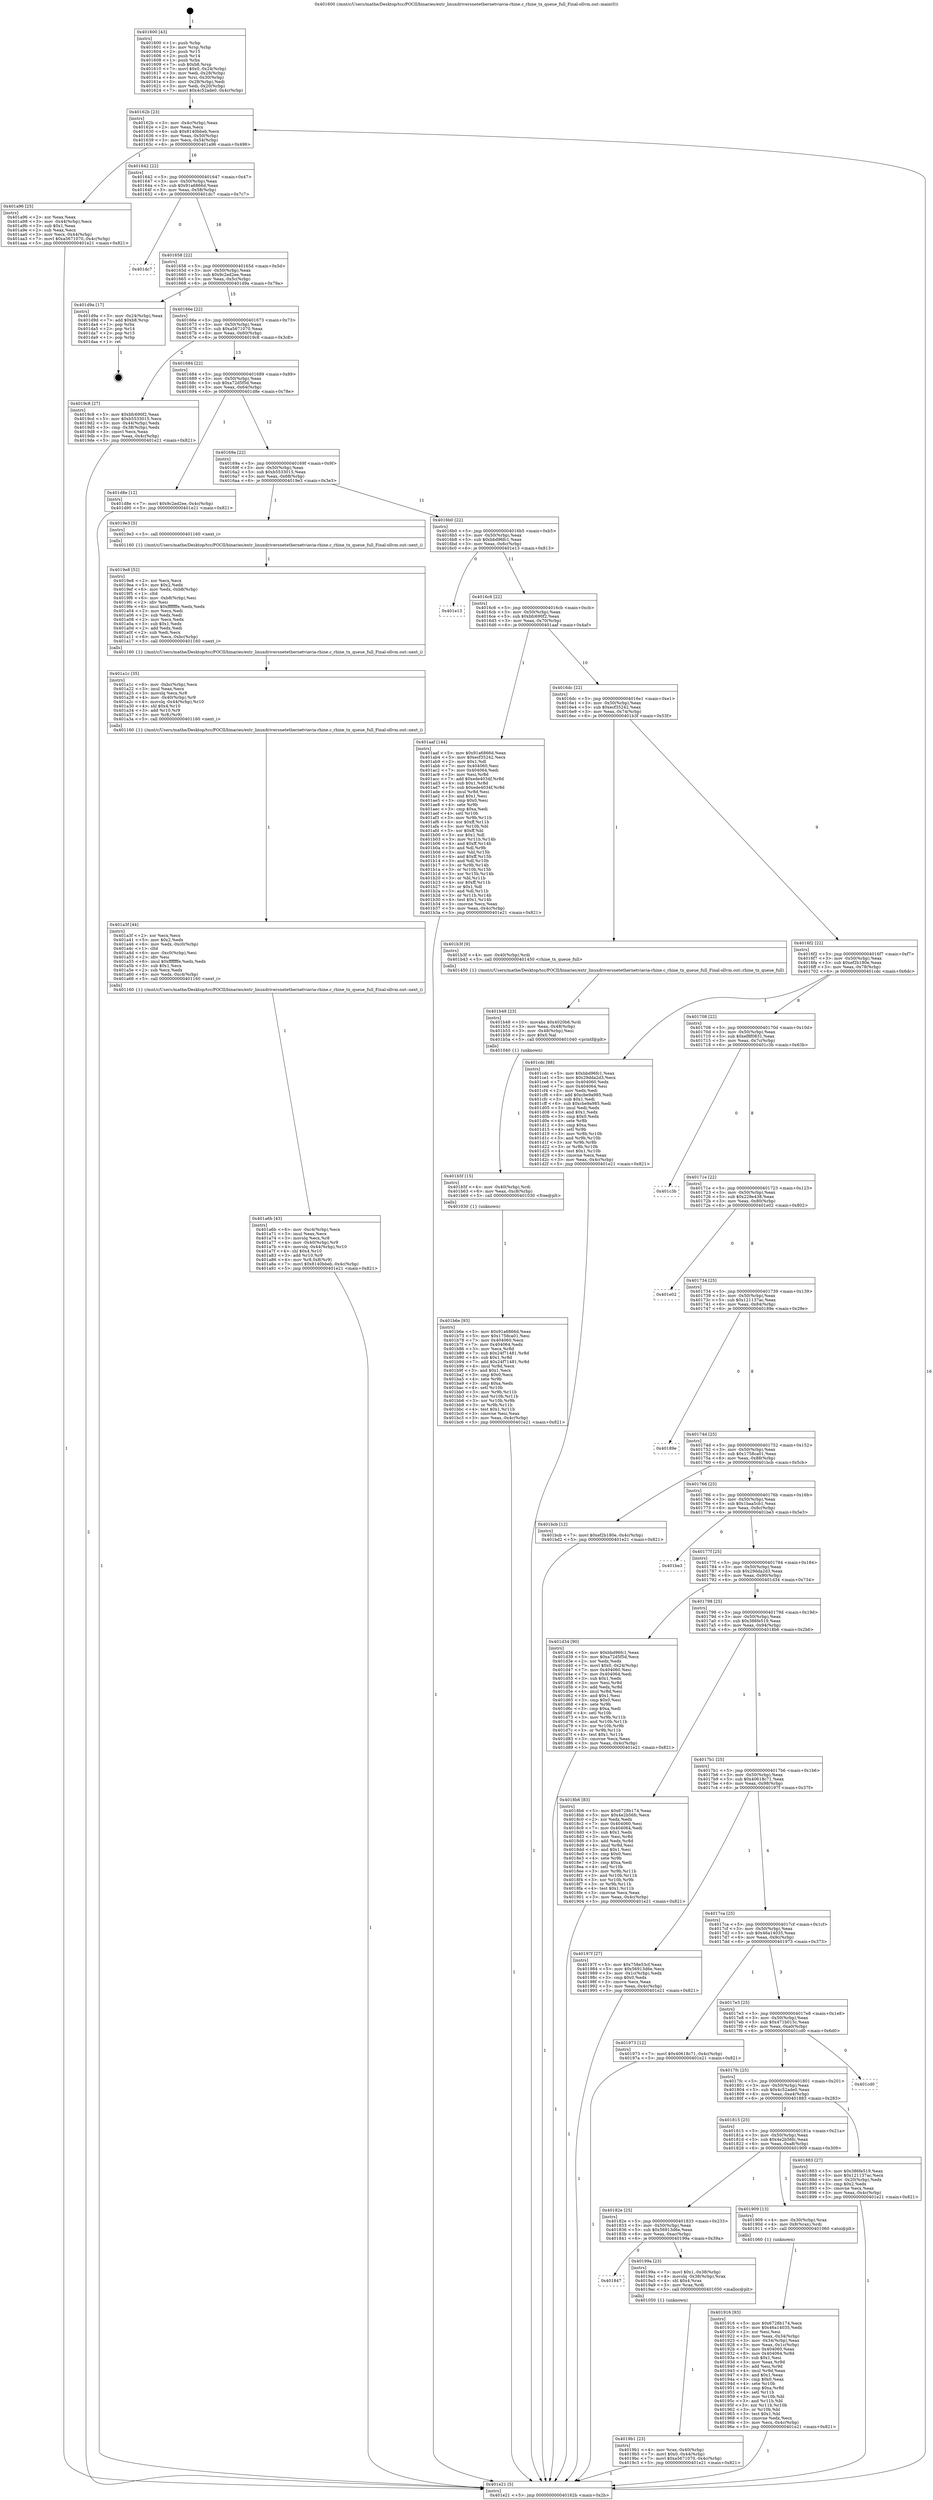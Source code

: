 digraph "0x401600" {
  label = "0x401600 (/mnt/c/Users/mathe/Desktop/tcc/POCII/binaries/extr_linuxdriversnetethernetviavia-rhine.c_rhine_tx_queue_full_Final-ollvm.out::main(0))"
  labelloc = "t"
  node[shape=record]

  Entry [label="",width=0.3,height=0.3,shape=circle,fillcolor=black,style=filled]
  "0x40162b" [label="{
     0x40162b [23]\l
     | [instrs]\l
     &nbsp;&nbsp;0x40162b \<+3\>: mov -0x4c(%rbp),%eax\l
     &nbsp;&nbsp;0x40162e \<+2\>: mov %eax,%ecx\l
     &nbsp;&nbsp;0x401630 \<+6\>: sub $0x8140bbeb,%ecx\l
     &nbsp;&nbsp;0x401636 \<+3\>: mov %eax,-0x50(%rbp)\l
     &nbsp;&nbsp;0x401639 \<+3\>: mov %ecx,-0x54(%rbp)\l
     &nbsp;&nbsp;0x40163c \<+6\>: je 0000000000401a96 \<main+0x496\>\l
  }"]
  "0x401a96" [label="{
     0x401a96 [25]\l
     | [instrs]\l
     &nbsp;&nbsp;0x401a96 \<+2\>: xor %eax,%eax\l
     &nbsp;&nbsp;0x401a98 \<+3\>: mov -0x44(%rbp),%ecx\l
     &nbsp;&nbsp;0x401a9b \<+3\>: sub $0x1,%eax\l
     &nbsp;&nbsp;0x401a9e \<+2\>: sub %eax,%ecx\l
     &nbsp;&nbsp;0x401aa0 \<+3\>: mov %ecx,-0x44(%rbp)\l
     &nbsp;&nbsp;0x401aa3 \<+7\>: movl $0xa5671070,-0x4c(%rbp)\l
     &nbsp;&nbsp;0x401aaa \<+5\>: jmp 0000000000401e21 \<main+0x821\>\l
  }"]
  "0x401642" [label="{
     0x401642 [22]\l
     | [instrs]\l
     &nbsp;&nbsp;0x401642 \<+5\>: jmp 0000000000401647 \<main+0x47\>\l
     &nbsp;&nbsp;0x401647 \<+3\>: mov -0x50(%rbp),%eax\l
     &nbsp;&nbsp;0x40164a \<+5\>: sub $0x91a6866d,%eax\l
     &nbsp;&nbsp;0x40164f \<+3\>: mov %eax,-0x58(%rbp)\l
     &nbsp;&nbsp;0x401652 \<+6\>: je 0000000000401dc7 \<main+0x7c7\>\l
  }"]
  Exit [label="",width=0.3,height=0.3,shape=circle,fillcolor=black,style=filled,peripheries=2]
  "0x401dc7" [label="{
     0x401dc7\l
  }", style=dashed]
  "0x401658" [label="{
     0x401658 [22]\l
     | [instrs]\l
     &nbsp;&nbsp;0x401658 \<+5\>: jmp 000000000040165d \<main+0x5d\>\l
     &nbsp;&nbsp;0x40165d \<+3\>: mov -0x50(%rbp),%eax\l
     &nbsp;&nbsp;0x401660 \<+5\>: sub $0x9c2ed2ee,%eax\l
     &nbsp;&nbsp;0x401665 \<+3\>: mov %eax,-0x5c(%rbp)\l
     &nbsp;&nbsp;0x401668 \<+6\>: je 0000000000401d9a \<main+0x79a\>\l
  }"]
  "0x401b6e" [label="{
     0x401b6e [93]\l
     | [instrs]\l
     &nbsp;&nbsp;0x401b6e \<+5\>: mov $0x91a6866d,%eax\l
     &nbsp;&nbsp;0x401b73 \<+5\>: mov $0x1758ca01,%esi\l
     &nbsp;&nbsp;0x401b78 \<+7\>: mov 0x404060,%ecx\l
     &nbsp;&nbsp;0x401b7f \<+7\>: mov 0x404064,%edx\l
     &nbsp;&nbsp;0x401b86 \<+3\>: mov %ecx,%r8d\l
     &nbsp;&nbsp;0x401b89 \<+7\>: sub $0x24f71481,%r8d\l
     &nbsp;&nbsp;0x401b90 \<+4\>: sub $0x1,%r8d\l
     &nbsp;&nbsp;0x401b94 \<+7\>: add $0x24f71481,%r8d\l
     &nbsp;&nbsp;0x401b9b \<+4\>: imul %r8d,%ecx\l
     &nbsp;&nbsp;0x401b9f \<+3\>: and $0x1,%ecx\l
     &nbsp;&nbsp;0x401ba2 \<+3\>: cmp $0x0,%ecx\l
     &nbsp;&nbsp;0x401ba5 \<+4\>: sete %r9b\l
     &nbsp;&nbsp;0x401ba9 \<+3\>: cmp $0xa,%edx\l
     &nbsp;&nbsp;0x401bac \<+4\>: setl %r10b\l
     &nbsp;&nbsp;0x401bb0 \<+3\>: mov %r9b,%r11b\l
     &nbsp;&nbsp;0x401bb3 \<+3\>: and %r10b,%r11b\l
     &nbsp;&nbsp;0x401bb6 \<+3\>: xor %r10b,%r9b\l
     &nbsp;&nbsp;0x401bb9 \<+3\>: or %r9b,%r11b\l
     &nbsp;&nbsp;0x401bbc \<+4\>: test $0x1,%r11b\l
     &nbsp;&nbsp;0x401bc0 \<+3\>: cmovne %esi,%eax\l
     &nbsp;&nbsp;0x401bc3 \<+3\>: mov %eax,-0x4c(%rbp)\l
     &nbsp;&nbsp;0x401bc6 \<+5\>: jmp 0000000000401e21 \<main+0x821\>\l
  }"]
  "0x401d9a" [label="{
     0x401d9a [17]\l
     | [instrs]\l
     &nbsp;&nbsp;0x401d9a \<+3\>: mov -0x24(%rbp),%eax\l
     &nbsp;&nbsp;0x401d9d \<+7\>: add $0xb8,%rsp\l
     &nbsp;&nbsp;0x401da4 \<+1\>: pop %rbx\l
     &nbsp;&nbsp;0x401da5 \<+2\>: pop %r14\l
     &nbsp;&nbsp;0x401da7 \<+2\>: pop %r15\l
     &nbsp;&nbsp;0x401da9 \<+1\>: pop %rbp\l
     &nbsp;&nbsp;0x401daa \<+1\>: ret\l
  }"]
  "0x40166e" [label="{
     0x40166e [22]\l
     | [instrs]\l
     &nbsp;&nbsp;0x40166e \<+5\>: jmp 0000000000401673 \<main+0x73\>\l
     &nbsp;&nbsp;0x401673 \<+3\>: mov -0x50(%rbp),%eax\l
     &nbsp;&nbsp;0x401676 \<+5\>: sub $0xa5671070,%eax\l
     &nbsp;&nbsp;0x40167b \<+3\>: mov %eax,-0x60(%rbp)\l
     &nbsp;&nbsp;0x40167e \<+6\>: je 00000000004019c8 \<main+0x3c8\>\l
  }"]
  "0x401b5f" [label="{
     0x401b5f [15]\l
     | [instrs]\l
     &nbsp;&nbsp;0x401b5f \<+4\>: mov -0x40(%rbp),%rdi\l
     &nbsp;&nbsp;0x401b63 \<+6\>: mov %eax,-0xc8(%rbp)\l
     &nbsp;&nbsp;0x401b69 \<+5\>: call 0000000000401030 \<free@plt\>\l
     | [calls]\l
     &nbsp;&nbsp;0x401030 \{1\} (unknown)\l
  }"]
  "0x4019c8" [label="{
     0x4019c8 [27]\l
     | [instrs]\l
     &nbsp;&nbsp;0x4019c8 \<+5\>: mov $0xbfc690f2,%eax\l
     &nbsp;&nbsp;0x4019cd \<+5\>: mov $0xb5533015,%ecx\l
     &nbsp;&nbsp;0x4019d2 \<+3\>: mov -0x44(%rbp),%edx\l
     &nbsp;&nbsp;0x4019d5 \<+3\>: cmp -0x38(%rbp),%edx\l
     &nbsp;&nbsp;0x4019d8 \<+3\>: cmovl %ecx,%eax\l
     &nbsp;&nbsp;0x4019db \<+3\>: mov %eax,-0x4c(%rbp)\l
     &nbsp;&nbsp;0x4019de \<+5\>: jmp 0000000000401e21 \<main+0x821\>\l
  }"]
  "0x401684" [label="{
     0x401684 [22]\l
     | [instrs]\l
     &nbsp;&nbsp;0x401684 \<+5\>: jmp 0000000000401689 \<main+0x89\>\l
     &nbsp;&nbsp;0x401689 \<+3\>: mov -0x50(%rbp),%eax\l
     &nbsp;&nbsp;0x40168c \<+5\>: sub $0xa72d5f5d,%eax\l
     &nbsp;&nbsp;0x401691 \<+3\>: mov %eax,-0x64(%rbp)\l
     &nbsp;&nbsp;0x401694 \<+6\>: je 0000000000401d8e \<main+0x78e\>\l
  }"]
  "0x401b48" [label="{
     0x401b48 [23]\l
     | [instrs]\l
     &nbsp;&nbsp;0x401b48 \<+10\>: movabs $0x4020b6,%rdi\l
     &nbsp;&nbsp;0x401b52 \<+3\>: mov %eax,-0x48(%rbp)\l
     &nbsp;&nbsp;0x401b55 \<+3\>: mov -0x48(%rbp),%esi\l
     &nbsp;&nbsp;0x401b58 \<+2\>: mov $0x0,%al\l
     &nbsp;&nbsp;0x401b5a \<+5\>: call 0000000000401040 \<printf@plt\>\l
     | [calls]\l
     &nbsp;&nbsp;0x401040 \{1\} (unknown)\l
  }"]
  "0x401d8e" [label="{
     0x401d8e [12]\l
     | [instrs]\l
     &nbsp;&nbsp;0x401d8e \<+7\>: movl $0x9c2ed2ee,-0x4c(%rbp)\l
     &nbsp;&nbsp;0x401d95 \<+5\>: jmp 0000000000401e21 \<main+0x821\>\l
  }"]
  "0x40169a" [label="{
     0x40169a [22]\l
     | [instrs]\l
     &nbsp;&nbsp;0x40169a \<+5\>: jmp 000000000040169f \<main+0x9f\>\l
     &nbsp;&nbsp;0x40169f \<+3\>: mov -0x50(%rbp),%eax\l
     &nbsp;&nbsp;0x4016a2 \<+5\>: sub $0xb5533015,%eax\l
     &nbsp;&nbsp;0x4016a7 \<+3\>: mov %eax,-0x68(%rbp)\l
     &nbsp;&nbsp;0x4016aa \<+6\>: je 00000000004019e3 \<main+0x3e3\>\l
  }"]
  "0x401a6b" [label="{
     0x401a6b [43]\l
     | [instrs]\l
     &nbsp;&nbsp;0x401a6b \<+6\>: mov -0xc4(%rbp),%ecx\l
     &nbsp;&nbsp;0x401a71 \<+3\>: imul %eax,%ecx\l
     &nbsp;&nbsp;0x401a74 \<+3\>: movslq %ecx,%r8\l
     &nbsp;&nbsp;0x401a77 \<+4\>: mov -0x40(%rbp),%r9\l
     &nbsp;&nbsp;0x401a7b \<+4\>: movslq -0x44(%rbp),%r10\l
     &nbsp;&nbsp;0x401a7f \<+4\>: shl $0x4,%r10\l
     &nbsp;&nbsp;0x401a83 \<+3\>: add %r10,%r9\l
     &nbsp;&nbsp;0x401a86 \<+4\>: mov %r8,0x8(%r9)\l
     &nbsp;&nbsp;0x401a8a \<+7\>: movl $0x8140bbeb,-0x4c(%rbp)\l
     &nbsp;&nbsp;0x401a91 \<+5\>: jmp 0000000000401e21 \<main+0x821\>\l
  }"]
  "0x4019e3" [label="{
     0x4019e3 [5]\l
     | [instrs]\l
     &nbsp;&nbsp;0x4019e3 \<+5\>: call 0000000000401160 \<next_i\>\l
     | [calls]\l
     &nbsp;&nbsp;0x401160 \{1\} (/mnt/c/Users/mathe/Desktop/tcc/POCII/binaries/extr_linuxdriversnetethernetviavia-rhine.c_rhine_tx_queue_full_Final-ollvm.out::next_i)\l
  }"]
  "0x4016b0" [label="{
     0x4016b0 [22]\l
     | [instrs]\l
     &nbsp;&nbsp;0x4016b0 \<+5\>: jmp 00000000004016b5 \<main+0xb5\>\l
     &nbsp;&nbsp;0x4016b5 \<+3\>: mov -0x50(%rbp),%eax\l
     &nbsp;&nbsp;0x4016b8 \<+5\>: sub $0xbbd96fc1,%eax\l
     &nbsp;&nbsp;0x4016bd \<+3\>: mov %eax,-0x6c(%rbp)\l
     &nbsp;&nbsp;0x4016c0 \<+6\>: je 0000000000401e13 \<main+0x813\>\l
  }"]
  "0x401a3f" [label="{
     0x401a3f [44]\l
     | [instrs]\l
     &nbsp;&nbsp;0x401a3f \<+2\>: xor %ecx,%ecx\l
     &nbsp;&nbsp;0x401a41 \<+5\>: mov $0x2,%edx\l
     &nbsp;&nbsp;0x401a46 \<+6\>: mov %edx,-0xc0(%rbp)\l
     &nbsp;&nbsp;0x401a4c \<+1\>: cltd\l
     &nbsp;&nbsp;0x401a4d \<+6\>: mov -0xc0(%rbp),%esi\l
     &nbsp;&nbsp;0x401a53 \<+2\>: idiv %esi\l
     &nbsp;&nbsp;0x401a55 \<+6\>: imul $0xfffffffe,%edx,%edx\l
     &nbsp;&nbsp;0x401a5b \<+3\>: sub $0x1,%ecx\l
     &nbsp;&nbsp;0x401a5e \<+2\>: sub %ecx,%edx\l
     &nbsp;&nbsp;0x401a60 \<+6\>: mov %edx,-0xc4(%rbp)\l
     &nbsp;&nbsp;0x401a66 \<+5\>: call 0000000000401160 \<next_i\>\l
     | [calls]\l
     &nbsp;&nbsp;0x401160 \{1\} (/mnt/c/Users/mathe/Desktop/tcc/POCII/binaries/extr_linuxdriversnetethernetviavia-rhine.c_rhine_tx_queue_full_Final-ollvm.out::next_i)\l
  }"]
  "0x401e13" [label="{
     0x401e13\l
  }", style=dashed]
  "0x4016c6" [label="{
     0x4016c6 [22]\l
     | [instrs]\l
     &nbsp;&nbsp;0x4016c6 \<+5\>: jmp 00000000004016cb \<main+0xcb\>\l
     &nbsp;&nbsp;0x4016cb \<+3\>: mov -0x50(%rbp),%eax\l
     &nbsp;&nbsp;0x4016ce \<+5\>: sub $0xbfc690f2,%eax\l
     &nbsp;&nbsp;0x4016d3 \<+3\>: mov %eax,-0x70(%rbp)\l
     &nbsp;&nbsp;0x4016d6 \<+6\>: je 0000000000401aaf \<main+0x4af\>\l
  }"]
  "0x401a1c" [label="{
     0x401a1c [35]\l
     | [instrs]\l
     &nbsp;&nbsp;0x401a1c \<+6\>: mov -0xbc(%rbp),%ecx\l
     &nbsp;&nbsp;0x401a22 \<+3\>: imul %eax,%ecx\l
     &nbsp;&nbsp;0x401a25 \<+3\>: movslq %ecx,%r8\l
     &nbsp;&nbsp;0x401a28 \<+4\>: mov -0x40(%rbp),%r9\l
     &nbsp;&nbsp;0x401a2c \<+4\>: movslq -0x44(%rbp),%r10\l
     &nbsp;&nbsp;0x401a30 \<+4\>: shl $0x4,%r10\l
     &nbsp;&nbsp;0x401a34 \<+3\>: add %r10,%r9\l
     &nbsp;&nbsp;0x401a37 \<+3\>: mov %r8,(%r9)\l
     &nbsp;&nbsp;0x401a3a \<+5\>: call 0000000000401160 \<next_i\>\l
     | [calls]\l
     &nbsp;&nbsp;0x401160 \{1\} (/mnt/c/Users/mathe/Desktop/tcc/POCII/binaries/extr_linuxdriversnetethernetviavia-rhine.c_rhine_tx_queue_full_Final-ollvm.out::next_i)\l
  }"]
  "0x401aaf" [label="{
     0x401aaf [144]\l
     | [instrs]\l
     &nbsp;&nbsp;0x401aaf \<+5\>: mov $0x91a6866d,%eax\l
     &nbsp;&nbsp;0x401ab4 \<+5\>: mov $0xecf35242,%ecx\l
     &nbsp;&nbsp;0x401ab9 \<+2\>: mov $0x1,%dl\l
     &nbsp;&nbsp;0x401abb \<+7\>: mov 0x404060,%esi\l
     &nbsp;&nbsp;0x401ac2 \<+7\>: mov 0x404064,%edi\l
     &nbsp;&nbsp;0x401ac9 \<+3\>: mov %esi,%r8d\l
     &nbsp;&nbsp;0x401acc \<+7\>: add $0xede4034f,%r8d\l
     &nbsp;&nbsp;0x401ad3 \<+4\>: sub $0x1,%r8d\l
     &nbsp;&nbsp;0x401ad7 \<+7\>: sub $0xede4034f,%r8d\l
     &nbsp;&nbsp;0x401ade \<+4\>: imul %r8d,%esi\l
     &nbsp;&nbsp;0x401ae2 \<+3\>: and $0x1,%esi\l
     &nbsp;&nbsp;0x401ae5 \<+3\>: cmp $0x0,%esi\l
     &nbsp;&nbsp;0x401ae8 \<+4\>: sete %r9b\l
     &nbsp;&nbsp;0x401aec \<+3\>: cmp $0xa,%edi\l
     &nbsp;&nbsp;0x401aef \<+4\>: setl %r10b\l
     &nbsp;&nbsp;0x401af3 \<+3\>: mov %r9b,%r11b\l
     &nbsp;&nbsp;0x401af6 \<+4\>: xor $0xff,%r11b\l
     &nbsp;&nbsp;0x401afa \<+3\>: mov %r10b,%bl\l
     &nbsp;&nbsp;0x401afd \<+3\>: xor $0xff,%bl\l
     &nbsp;&nbsp;0x401b00 \<+3\>: xor $0x1,%dl\l
     &nbsp;&nbsp;0x401b03 \<+3\>: mov %r11b,%r14b\l
     &nbsp;&nbsp;0x401b06 \<+4\>: and $0xff,%r14b\l
     &nbsp;&nbsp;0x401b0a \<+3\>: and %dl,%r9b\l
     &nbsp;&nbsp;0x401b0d \<+3\>: mov %bl,%r15b\l
     &nbsp;&nbsp;0x401b10 \<+4\>: and $0xff,%r15b\l
     &nbsp;&nbsp;0x401b14 \<+3\>: and %dl,%r10b\l
     &nbsp;&nbsp;0x401b17 \<+3\>: or %r9b,%r14b\l
     &nbsp;&nbsp;0x401b1a \<+3\>: or %r10b,%r15b\l
     &nbsp;&nbsp;0x401b1d \<+3\>: xor %r15b,%r14b\l
     &nbsp;&nbsp;0x401b20 \<+3\>: or %bl,%r11b\l
     &nbsp;&nbsp;0x401b23 \<+4\>: xor $0xff,%r11b\l
     &nbsp;&nbsp;0x401b27 \<+3\>: or $0x1,%dl\l
     &nbsp;&nbsp;0x401b2a \<+3\>: and %dl,%r11b\l
     &nbsp;&nbsp;0x401b2d \<+3\>: or %r11b,%r14b\l
     &nbsp;&nbsp;0x401b30 \<+4\>: test $0x1,%r14b\l
     &nbsp;&nbsp;0x401b34 \<+3\>: cmovne %ecx,%eax\l
     &nbsp;&nbsp;0x401b37 \<+3\>: mov %eax,-0x4c(%rbp)\l
     &nbsp;&nbsp;0x401b3a \<+5\>: jmp 0000000000401e21 \<main+0x821\>\l
  }"]
  "0x4016dc" [label="{
     0x4016dc [22]\l
     | [instrs]\l
     &nbsp;&nbsp;0x4016dc \<+5\>: jmp 00000000004016e1 \<main+0xe1\>\l
     &nbsp;&nbsp;0x4016e1 \<+3\>: mov -0x50(%rbp),%eax\l
     &nbsp;&nbsp;0x4016e4 \<+5\>: sub $0xecf35242,%eax\l
     &nbsp;&nbsp;0x4016e9 \<+3\>: mov %eax,-0x74(%rbp)\l
     &nbsp;&nbsp;0x4016ec \<+6\>: je 0000000000401b3f \<main+0x53f\>\l
  }"]
  "0x4019e8" [label="{
     0x4019e8 [52]\l
     | [instrs]\l
     &nbsp;&nbsp;0x4019e8 \<+2\>: xor %ecx,%ecx\l
     &nbsp;&nbsp;0x4019ea \<+5\>: mov $0x2,%edx\l
     &nbsp;&nbsp;0x4019ef \<+6\>: mov %edx,-0xb8(%rbp)\l
     &nbsp;&nbsp;0x4019f5 \<+1\>: cltd\l
     &nbsp;&nbsp;0x4019f6 \<+6\>: mov -0xb8(%rbp),%esi\l
     &nbsp;&nbsp;0x4019fc \<+2\>: idiv %esi\l
     &nbsp;&nbsp;0x4019fe \<+6\>: imul $0xfffffffe,%edx,%edx\l
     &nbsp;&nbsp;0x401a04 \<+2\>: mov %ecx,%edi\l
     &nbsp;&nbsp;0x401a06 \<+2\>: sub %edx,%edi\l
     &nbsp;&nbsp;0x401a08 \<+2\>: mov %ecx,%edx\l
     &nbsp;&nbsp;0x401a0a \<+3\>: sub $0x1,%edx\l
     &nbsp;&nbsp;0x401a0d \<+2\>: add %edx,%edi\l
     &nbsp;&nbsp;0x401a0f \<+2\>: sub %edi,%ecx\l
     &nbsp;&nbsp;0x401a11 \<+6\>: mov %ecx,-0xbc(%rbp)\l
     &nbsp;&nbsp;0x401a17 \<+5\>: call 0000000000401160 \<next_i\>\l
     | [calls]\l
     &nbsp;&nbsp;0x401160 \{1\} (/mnt/c/Users/mathe/Desktop/tcc/POCII/binaries/extr_linuxdriversnetethernetviavia-rhine.c_rhine_tx_queue_full_Final-ollvm.out::next_i)\l
  }"]
  "0x401b3f" [label="{
     0x401b3f [9]\l
     | [instrs]\l
     &nbsp;&nbsp;0x401b3f \<+4\>: mov -0x40(%rbp),%rdi\l
     &nbsp;&nbsp;0x401b43 \<+5\>: call 0000000000401450 \<rhine_tx_queue_full\>\l
     | [calls]\l
     &nbsp;&nbsp;0x401450 \{1\} (/mnt/c/Users/mathe/Desktop/tcc/POCII/binaries/extr_linuxdriversnetethernetviavia-rhine.c_rhine_tx_queue_full_Final-ollvm.out::rhine_tx_queue_full)\l
  }"]
  "0x4016f2" [label="{
     0x4016f2 [22]\l
     | [instrs]\l
     &nbsp;&nbsp;0x4016f2 \<+5\>: jmp 00000000004016f7 \<main+0xf7\>\l
     &nbsp;&nbsp;0x4016f7 \<+3\>: mov -0x50(%rbp),%eax\l
     &nbsp;&nbsp;0x4016fa \<+5\>: sub $0xef2b180e,%eax\l
     &nbsp;&nbsp;0x4016ff \<+3\>: mov %eax,-0x78(%rbp)\l
     &nbsp;&nbsp;0x401702 \<+6\>: je 0000000000401cdc \<main+0x6dc\>\l
  }"]
  "0x4019b1" [label="{
     0x4019b1 [23]\l
     | [instrs]\l
     &nbsp;&nbsp;0x4019b1 \<+4\>: mov %rax,-0x40(%rbp)\l
     &nbsp;&nbsp;0x4019b5 \<+7\>: movl $0x0,-0x44(%rbp)\l
     &nbsp;&nbsp;0x4019bc \<+7\>: movl $0xa5671070,-0x4c(%rbp)\l
     &nbsp;&nbsp;0x4019c3 \<+5\>: jmp 0000000000401e21 \<main+0x821\>\l
  }"]
  "0x401cdc" [label="{
     0x401cdc [88]\l
     | [instrs]\l
     &nbsp;&nbsp;0x401cdc \<+5\>: mov $0xbbd96fc1,%eax\l
     &nbsp;&nbsp;0x401ce1 \<+5\>: mov $0x29dda2d3,%ecx\l
     &nbsp;&nbsp;0x401ce6 \<+7\>: mov 0x404060,%edx\l
     &nbsp;&nbsp;0x401ced \<+7\>: mov 0x404064,%esi\l
     &nbsp;&nbsp;0x401cf4 \<+2\>: mov %edx,%edi\l
     &nbsp;&nbsp;0x401cf6 \<+6\>: add $0xcbe9a985,%edi\l
     &nbsp;&nbsp;0x401cfc \<+3\>: sub $0x1,%edi\l
     &nbsp;&nbsp;0x401cff \<+6\>: sub $0xcbe9a985,%edi\l
     &nbsp;&nbsp;0x401d05 \<+3\>: imul %edi,%edx\l
     &nbsp;&nbsp;0x401d08 \<+3\>: and $0x1,%edx\l
     &nbsp;&nbsp;0x401d0b \<+3\>: cmp $0x0,%edx\l
     &nbsp;&nbsp;0x401d0e \<+4\>: sete %r8b\l
     &nbsp;&nbsp;0x401d12 \<+3\>: cmp $0xa,%esi\l
     &nbsp;&nbsp;0x401d15 \<+4\>: setl %r9b\l
     &nbsp;&nbsp;0x401d19 \<+3\>: mov %r8b,%r10b\l
     &nbsp;&nbsp;0x401d1c \<+3\>: and %r9b,%r10b\l
     &nbsp;&nbsp;0x401d1f \<+3\>: xor %r9b,%r8b\l
     &nbsp;&nbsp;0x401d22 \<+3\>: or %r8b,%r10b\l
     &nbsp;&nbsp;0x401d25 \<+4\>: test $0x1,%r10b\l
     &nbsp;&nbsp;0x401d29 \<+3\>: cmovne %ecx,%eax\l
     &nbsp;&nbsp;0x401d2c \<+3\>: mov %eax,-0x4c(%rbp)\l
     &nbsp;&nbsp;0x401d2f \<+5\>: jmp 0000000000401e21 \<main+0x821\>\l
  }"]
  "0x401708" [label="{
     0x401708 [22]\l
     | [instrs]\l
     &nbsp;&nbsp;0x401708 \<+5\>: jmp 000000000040170d \<main+0x10d\>\l
     &nbsp;&nbsp;0x40170d \<+3\>: mov -0x50(%rbp),%eax\l
     &nbsp;&nbsp;0x401710 \<+5\>: sub $0xef8f0831,%eax\l
     &nbsp;&nbsp;0x401715 \<+3\>: mov %eax,-0x7c(%rbp)\l
     &nbsp;&nbsp;0x401718 \<+6\>: je 0000000000401c3b \<main+0x63b\>\l
  }"]
  "0x401847" [label="{
     0x401847\l
  }", style=dashed]
  "0x401c3b" [label="{
     0x401c3b\l
  }", style=dashed]
  "0x40171e" [label="{
     0x40171e [22]\l
     | [instrs]\l
     &nbsp;&nbsp;0x40171e \<+5\>: jmp 0000000000401723 \<main+0x123\>\l
     &nbsp;&nbsp;0x401723 \<+3\>: mov -0x50(%rbp),%eax\l
     &nbsp;&nbsp;0x401726 \<+5\>: sub $0x229e438,%eax\l
     &nbsp;&nbsp;0x40172b \<+3\>: mov %eax,-0x80(%rbp)\l
     &nbsp;&nbsp;0x40172e \<+6\>: je 0000000000401e02 \<main+0x802\>\l
  }"]
  "0x40199a" [label="{
     0x40199a [23]\l
     | [instrs]\l
     &nbsp;&nbsp;0x40199a \<+7\>: movl $0x1,-0x38(%rbp)\l
     &nbsp;&nbsp;0x4019a1 \<+4\>: movslq -0x38(%rbp),%rax\l
     &nbsp;&nbsp;0x4019a5 \<+4\>: shl $0x4,%rax\l
     &nbsp;&nbsp;0x4019a9 \<+3\>: mov %rax,%rdi\l
     &nbsp;&nbsp;0x4019ac \<+5\>: call 0000000000401050 \<malloc@plt\>\l
     | [calls]\l
     &nbsp;&nbsp;0x401050 \{1\} (unknown)\l
  }"]
  "0x401e02" [label="{
     0x401e02\l
  }", style=dashed]
  "0x401734" [label="{
     0x401734 [25]\l
     | [instrs]\l
     &nbsp;&nbsp;0x401734 \<+5\>: jmp 0000000000401739 \<main+0x139\>\l
     &nbsp;&nbsp;0x401739 \<+3\>: mov -0x50(%rbp),%eax\l
     &nbsp;&nbsp;0x40173c \<+5\>: sub $0x121137ac,%eax\l
     &nbsp;&nbsp;0x401741 \<+6\>: mov %eax,-0x84(%rbp)\l
     &nbsp;&nbsp;0x401747 \<+6\>: je 000000000040189e \<main+0x29e\>\l
  }"]
  "0x401916" [label="{
     0x401916 [93]\l
     | [instrs]\l
     &nbsp;&nbsp;0x401916 \<+5\>: mov $0x6728b174,%ecx\l
     &nbsp;&nbsp;0x40191b \<+5\>: mov $0x46a14035,%edx\l
     &nbsp;&nbsp;0x401920 \<+2\>: xor %esi,%esi\l
     &nbsp;&nbsp;0x401922 \<+3\>: mov %eax,-0x34(%rbp)\l
     &nbsp;&nbsp;0x401925 \<+3\>: mov -0x34(%rbp),%eax\l
     &nbsp;&nbsp;0x401928 \<+3\>: mov %eax,-0x1c(%rbp)\l
     &nbsp;&nbsp;0x40192b \<+7\>: mov 0x404060,%eax\l
     &nbsp;&nbsp;0x401932 \<+8\>: mov 0x404064,%r8d\l
     &nbsp;&nbsp;0x40193a \<+3\>: sub $0x1,%esi\l
     &nbsp;&nbsp;0x40193d \<+3\>: mov %eax,%r9d\l
     &nbsp;&nbsp;0x401940 \<+3\>: add %esi,%r9d\l
     &nbsp;&nbsp;0x401943 \<+4\>: imul %r9d,%eax\l
     &nbsp;&nbsp;0x401947 \<+3\>: and $0x1,%eax\l
     &nbsp;&nbsp;0x40194a \<+3\>: cmp $0x0,%eax\l
     &nbsp;&nbsp;0x40194d \<+4\>: sete %r10b\l
     &nbsp;&nbsp;0x401951 \<+4\>: cmp $0xa,%r8d\l
     &nbsp;&nbsp;0x401955 \<+4\>: setl %r11b\l
     &nbsp;&nbsp;0x401959 \<+3\>: mov %r10b,%bl\l
     &nbsp;&nbsp;0x40195c \<+3\>: and %r11b,%bl\l
     &nbsp;&nbsp;0x40195f \<+3\>: xor %r11b,%r10b\l
     &nbsp;&nbsp;0x401962 \<+3\>: or %r10b,%bl\l
     &nbsp;&nbsp;0x401965 \<+3\>: test $0x1,%bl\l
     &nbsp;&nbsp;0x401968 \<+3\>: cmovne %edx,%ecx\l
     &nbsp;&nbsp;0x40196b \<+3\>: mov %ecx,-0x4c(%rbp)\l
     &nbsp;&nbsp;0x40196e \<+5\>: jmp 0000000000401e21 \<main+0x821\>\l
  }"]
  "0x40189e" [label="{
     0x40189e\l
  }", style=dashed]
  "0x40174d" [label="{
     0x40174d [25]\l
     | [instrs]\l
     &nbsp;&nbsp;0x40174d \<+5\>: jmp 0000000000401752 \<main+0x152\>\l
     &nbsp;&nbsp;0x401752 \<+3\>: mov -0x50(%rbp),%eax\l
     &nbsp;&nbsp;0x401755 \<+5\>: sub $0x1758ca01,%eax\l
     &nbsp;&nbsp;0x40175a \<+6\>: mov %eax,-0x88(%rbp)\l
     &nbsp;&nbsp;0x401760 \<+6\>: je 0000000000401bcb \<main+0x5cb\>\l
  }"]
  "0x40182e" [label="{
     0x40182e [25]\l
     | [instrs]\l
     &nbsp;&nbsp;0x40182e \<+5\>: jmp 0000000000401833 \<main+0x233\>\l
     &nbsp;&nbsp;0x401833 \<+3\>: mov -0x50(%rbp),%eax\l
     &nbsp;&nbsp;0x401836 \<+5\>: sub $0x56913d6e,%eax\l
     &nbsp;&nbsp;0x40183b \<+6\>: mov %eax,-0xac(%rbp)\l
     &nbsp;&nbsp;0x401841 \<+6\>: je 000000000040199a \<main+0x39a\>\l
  }"]
  "0x401bcb" [label="{
     0x401bcb [12]\l
     | [instrs]\l
     &nbsp;&nbsp;0x401bcb \<+7\>: movl $0xef2b180e,-0x4c(%rbp)\l
     &nbsp;&nbsp;0x401bd2 \<+5\>: jmp 0000000000401e21 \<main+0x821\>\l
  }"]
  "0x401766" [label="{
     0x401766 [25]\l
     | [instrs]\l
     &nbsp;&nbsp;0x401766 \<+5\>: jmp 000000000040176b \<main+0x16b\>\l
     &nbsp;&nbsp;0x40176b \<+3\>: mov -0x50(%rbp),%eax\l
     &nbsp;&nbsp;0x40176e \<+5\>: sub $0x1baa5cb1,%eax\l
     &nbsp;&nbsp;0x401773 \<+6\>: mov %eax,-0x8c(%rbp)\l
     &nbsp;&nbsp;0x401779 \<+6\>: je 0000000000401be3 \<main+0x5e3\>\l
  }"]
  "0x401909" [label="{
     0x401909 [13]\l
     | [instrs]\l
     &nbsp;&nbsp;0x401909 \<+4\>: mov -0x30(%rbp),%rax\l
     &nbsp;&nbsp;0x40190d \<+4\>: mov 0x8(%rax),%rdi\l
     &nbsp;&nbsp;0x401911 \<+5\>: call 0000000000401060 \<atoi@plt\>\l
     | [calls]\l
     &nbsp;&nbsp;0x401060 \{1\} (unknown)\l
  }"]
  "0x401be3" [label="{
     0x401be3\l
  }", style=dashed]
  "0x40177f" [label="{
     0x40177f [25]\l
     | [instrs]\l
     &nbsp;&nbsp;0x40177f \<+5\>: jmp 0000000000401784 \<main+0x184\>\l
     &nbsp;&nbsp;0x401784 \<+3\>: mov -0x50(%rbp),%eax\l
     &nbsp;&nbsp;0x401787 \<+5\>: sub $0x29dda2d3,%eax\l
     &nbsp;&nbsp;0x40178c \<+6\>: mov %eax,-0x90(%rbp)\l
     &nbsp;&nbsp;0x401792 \<+6\>: je 0000000000401d34 \<main+0x734\>\l
  }"]
  "0x401600" [label="{
     0x401600 [43]\l
     | [instrs]\l
     &nbsp;&nbsp;0x401600 \<+1\>: push %rbp\l
     &nbsp;&nbsp;0x401601 \<+3\>: mov %rsp,%rbp\l
     &nbsp;&nbsp;0x401604 \<+2\>: push %r15\l
     &nbsp;&nbsp;0x401606 \<+2\>: push %r14\l
     &nbsp;&nbsp;0x401608 \<+1\>: push %rbx\l
     &nbsp;&nbsp;0x401609 \<+7\>: sub $0xb8,%rsp\l
     &nbsp;&nbsp;0x401610 \<+7\>: movl $0x0,-0x24(%rbp)\l
     &nbsp;&nbsp;0x401617 \<+3\>: mov %edi,-0x28(%rbp)\l
     &nbsp;&nbsp;0x40161a \<+4\>: mov %rsi,-0x30(%rbp)\l
     &nbsp;&nbsp;0x40161e \<+3\>: mov -0x28(%rbp),%edi\l
     &nbsp;&nbsp;0x401621 \<+3\>: mov %edi,-0x20(%rbp)\l
     &nbsp;&nbsp;0x401624 \<+7\>: movl $0x4c52ade0,-0x4c(%rbp)\l
  }"]
  "0x401d34" [label="{
     0x401d34 [90]\l
     | [instrs]\l
     &nbsp;&nbsp;0x401d34 \<+5\>: mov $0xbbd96fc1,%eax\l
     &nbsp;&nbsp;0x401d39 \<+5\>: mov $0xa72d5f5d,%ecx\l
     &nbsp;&nbsp;0x401d3e \<+2\>: xor %edx,%edx\l
     &nbsp;&nbsp;0x401d40 \<+7\>: movl $0x0,-0x24(%rbp)\l
     &nbsp;&nbsp;0x401d47 \<+7\>: mov 0x404060,%esi\l
     &nbsp;&nbsp;0x401d4e \<+7\>: mov 0x404064,%edi\l
     &nbsp;&nbsp;0x401d55 \<+3\>: sub $0x1,%edx\l
     &nbsp;&nbsp;0x401d58 \<+3\>: mov %esi,%r8d\l
     &nbsp;&nbsp;0x401d5b \<+3\>: add %edx,%r8d\l
     &nbsp;&nbsp;0x401d5e \<+4\>: imul %r8d,%esi\l
     &nbsp;&nbsp;0x401d62 \<+3\>: and $0x1,%esi\l
     &nbsp;&nbsp;0x401d65 \<+3\>: cmp $0x0,%esi\l
     &nbsp;&nbsp;0x401d68 \<+4\>: sete %r9b\l
     &nbsp;&nbsp;0x401d6c \<+3\>: cmp $0xa,%edi\l
     &nbsp;&nbsp;0x401d6f \<+4\>: setl %r10b\l
     &nbsp;&nbsp;0x401d73 \<+3\>: mov %r9b,%r11b\l
     &nbsp;&nbsp;0x401d76 \<+3\>: and %r10b,%r11b\l
     &nbsp;&nbsp;0x401d79 \<+3\>: xor %r10b,%r9b\l
     &nbsp;&nbsp;0x401d7c \<+3\>: or %r9b,%r11b\l
     &nbsp;&nbsp;0x401d7f \<+4\>: test $0x1,%r11b\l
     &nbsp;&nbsp;0x401d83 \<+3\>: cmovne %ecx,%eax\l
     &nbsp;&nbsp;0x401d86 \<+3\>: mov %eax,-0x4c(%rbp)\l
     &nbsp;&nbsp;0x401d89 \<+5\>: jmp 0000000000401e21 \<main+0x821\>\l
  }"]
  "0x401798" [label="{
     0x401798 [25]\l
     | [instrs]\l
     &nbsp;&nbsp;0x401798 \<+5\>: jmp 000000000040179d \<main+0x19d\>\l
     &nbsp;&nbsp;0x40179d \<+3\>: mov -0x50(%rbp),%eax\l
     &nbsp;&nbsp;0x4017a0 \<+5\>: sub $0x386fe519,%eax\l
     &nbsp;&nbsp;0x4017a5 \<+6\>: mov %eax,-0x94(%rbp)\l
     &nbsp;&nbsp;0x4017ab \<+6\>: je 00000000004018b6 \<main+0x2b6\>\l
  }"]
  "0x401e21" [label="{
     0x401e21 [5]\l
     | [instrs]\l
     &nbsp;&nbsp;0x401e21 \<+5\>: jmp 000000000040162b \<main+0x2b\>\l
  }"]
  "0x4018b6" [label="{
     0x4018b6 [83]\l
     | [instrs]\l
     &nbsp;&nbsp;0x4018b6 \<+5\>: mov $0x6728b174,%eax\l
     &nbsp;&nbsp;0x4018bb \<+5\>: mov $0x4e2b56fc,%ecx\l
     &nbsp;&nbsp;0x4018c0 \<+2\>: xor %edx,%edx\l
     &nbsp;&nbsp;0x4018c2 \<+7\>: mov 0x404060,%esi\l
     &nbsp;&nbsp;0x4018c9 \<+7\>: mov 0x404064,%edi\l
     &nbsp;&nbsp;0x4018d0 \<+3\>: sub $0x1,%edx\l
     &nbsp;&nbsp;0x4018d3 \<+3\>: mov %esi,%r8d\l
     &nbsp;&nbsp;0x4018d6 \<+3\>: add %edx,%r8d\l
     &nbsp;&nbsp;0x4018d9 \<+4\>: imul %r8d,%esi\l
     &nbsp;&nbsp;0x4018dd \<+3\>: and $0x1,%esi\l
     &nbsp;&nbsp;0x4018e0 \<+3\>: cmp $0x0,%esi\l
     &nbsp;&nbsp;0x4018e3 \<+4\>: sete %r9b\l
     &nbsp;&nbsp;0x4018e7 \<+3\>: cmp $0xa,%edi\l
     &nbsp;&nbsp;0x4018ea \<+4\>: setl %r10b\l
     &nbsp;&nbsp;0x4018ee \<+3\>: mov %r9b,%r11b\l
     &nbsp;&nbsp;0x4018f1 \<+3\>: and %r10b,%r11b\l
     &nbsp;&nbsp;0x4018f4 \<+3\>: xor %r10b,%r9b\l
     &nbsp;&nbsp;0x4018f7 \<+3\>: or %r9b,%r11b\l
     &nbsp;&nbsp;0x4018fa \<+4\>: test $0x1,%r11b\l
     &nbsp;&nbsp;0x4018fe \<+3\>: cmovne %ecx,%eax\l
     &nbsp;&nbsp;0x401901 \<+3\>: mov %eax,-0x4c(%rbp)\l
     &nbsp;&nbsp;0x401904 \<+5\>: jmp 0000000000401e21 \<main+0x821\>\l
  }"]
  "0x4017b1" [label="{
     0x4017b1 [25]\l
     | [instrs]\l
     &nbsp;&nbsp;0x4017b1 \<+5\>: jmp 00000000004017b6 \<main+0x1b6\>\l
     &nbsp;&nbsp;0x4017b6 \<+3\>: mov -0x50(%rbp),%eax\l
     &nbsp;&nbsp;0x4017b9 \<+5\>: sub $0x40618c71,%eax\l
     &nbsp;&nbsp;0x4017be \<+6\>: mov %eax,-0x98(%rbp)\l
     &nbsp;&nbsp;0x4017c4 \<+6\>: je 000000000040197f \<main+0x37f\>\l
  }"]
  "0x401815" [label="{
     0x401815 [25]\l
     | [instrs]\l
     &nbsp;&nbsp;0x401815 \<+5\>: jmp 000000000040181a \<main+0x21a\>\l
     &nbsp;&nbsp;0x40181a \<+3\>: mov -0x50(%rbp),%eax\l
     &nbsp;&nbsp;0x40181d \<+5\>: sub $0x4e2b56fc,%eax\l
     &nbsp;&nbsp;0x401822 \<+6\>: mov %eax,-0xa8(%rbp)\l
     &nbsp;&nbsp;0x401828 \<+6\>: je 0000000000401909 \<main+0x309\>\l
  }"]
  "0x40197f" [label="{
     0x40197f [27]\l
     | [instrs]\l
     &nbsp;&nbsp;0x40197f \<+5\>: mov $0x758e53cf,%eax\l
     &nbsp;&nbsp;0x401984 \<+5\>: mov $0x56913d6e,%ecx\l
     &nbsp;&nbsp;0x401989 \<+3\>: mov -0x1c(%rbp),%edx\l
     &nbsp;&nbsp;0x40198c \<+3\>: cmp $0x0,%edx\l
     &nbsp;&nbsp;0x40198f \<+3\>: cmove %ecx,%eax\l
     &nbsp;&nbsp;0x401992 \<+3\>: mov %eax,-0x4c(%rbp)\l
     &nbsp;&nbsp;0x401995 \<+5\>: jmp 0000000000401e21 \<main+0x821\>\l
  }"]
  "0x4017ca" [label="{
     0x4017ca [25]\l
     | [instrs]\l
     &nbsp;&nbsp;0x4017ca \<+5\>: jmp 00000000004017cf \<main+0x1cf\>\l
     &nbsp;&nbsp;0x4017cf \<+3\>: mov -0x50(%rbp),%eax\l
     &nbsp;&nbsp;0x4017d2 \<+5\>: sub $0x46a14035,%eax\l
     &nbsp;&nbsp;0x4017d7 \<+6\>: mov %eax,-0x9c(%rbp)\l
     &nbsp;&nbsp;0x4017dd \<+6\>: je 0000000000401973 \<main+0x373\>\l
  }"]
  "0x401883" [label="{
     0x401883 [27]\l
     | [instrs]\l
     &nbsp;&nbsp;0x401883 \<+5\>: mov $0x386fe519,%eax\l
     &nbsp;&nbsp;0x401888 \<+5\>: mov $0x121137ac,%ecx\l
     &nbsp;&nbsp;0x40188d \<+3\>: mov -0x20(%rbp),%edx\l
     &nbsp;&nbsp;0x401890 \<+3\>: cmp $0x2,%edx\l
     &nbsp;&nbsp;0x401893 \<+3\>: cmovne %ecx,%eax\l
     &nbsp;&nbsp;0x401896 \<+3\>: mov %eax,-0x4c(%rbp)\l
     &nbsp;&nbsp;0x401899 \<+5\>: jmp 0000000000401e21 \<main+0x821\>\l
  }"]
  "0x401973" [label="{
     0x401973 [12]\l
     | [instrs]\l
     &nbsp;&nbsp;0x401973 \<+7\>: movl $0x40618c71,-0x4c(%rbp)\l
     &nbsp;&nbsp;0x40197a \<+5\>: jmp 0000000000401e21 \<main+0x821\>\l
  }"]
  "0x4017e3" [label="{
     0x4017e3 [25]\l
     | [instrs]\l
     &nbsp;&nbsp;0x4017e3 \<+5\>: jmp 00000000004017e8 \<main+0x1e8\>\l
     &nbsp;&nbsp;0x4017e8 \<+3\>: mov -0x50(%rbp),%eax\l
     &nbsp;&nbsp;0x4017eb \<+5\>: sub $0x471b015c,%eax\l
     &nbsp;&nbsp;0x4017f0 \<+6\>: mov %eax,-0xa0(%rbp)\l
     &nbsp;&nbsp;0x4017f6 \<+6\>: je 0000000000401cd0 \<main+0x6d0\>\l
  }"]
  "0x4017fc" [label="{
     0x4017fc [25]\l
     | [instrs]\l
     &nbsp;&nbsp;0x4017fc \<+5\>: jmp 0000000000401801 \<main+0x201\>\l
     &nbsp;&nbsp;0x401801 \<+3\>: mov -0x50(%rbp),%eax\l
     &nbsp;&nbsp;0x401804 \<+5\>: sub $0x4c52ade0,%eax\l
     &nbsp;&nbsp;0x401809 \<+6\>: mov %eax,-0xa4(%rbp)\l
     &nbsp;&nbsp;0x40180f \<+6\>: je 0000000000401883 \<main+0x283\>\l
  }"]
  "0x401cd0" [label="{
     0x401cd0\l
  }", style=dashed]
  Entry -> "0x401600" [label=" 1"]
  "0x40162b" -> "0x401a96" [label=" 1"]
  "0x40162b" -> "0x401642" [label=" 16"]
  "0x401d9a" -> Exit [label=" 1"]
  "0x401642" -> "0x401dc7" [label=" 0"]
  "0x401642" -> "0x401658" [label=" 16"]
  "0x401d8e" -> "0x401e21" [label=" 1"]
  "0x401658" -> "0x401d9a" [label=" 1"]
  "0x401658" -> "0x40166e" [label=" 15"]
  "0x401d34" -> "0x401e21" [label=" 1"]
  "0x40166e" -> "0x4019c8" [label=" 2"]
  "0x40166e" -> "0x401684" [label=" 13"]
  "0x401cdc" -> "0x401e21" [label=" 1"]
  "0x401684" -> "0x401d8e" [label=" 1"]
  "0x401684" -> "0x40169a" [label=" 12"]
  "0x401bcb" -> "0x401e21" [label=" 1"]
  "0x40169a" -> "0x4019e3" [label=" 1"]
  "0x40169a" -> "0x4016b0" [label=" 11"]
  "0x401b6e" -> "0x401e21" [label=" 1"]
  "0x4016b0" -> "0x401e13" [label=" 0"]
  "0x4016b0" -> "0x4016c6" [label=" 11"]
  "0x401b5f" -> "0x401b6e" [label=" 1"]
  "0x4016c6" -> "0x401aaf" [label=" 1"]
  "0x4016c6" -> "0x4016dc" [label=" 10"]
  "0x401b48" -> "0x401b5f" [label=" 1"]
  "0x4016dc" -> "0x401b3f" [label=" 1"]
  "0x4016dc" -> "0x4016f2" [label=" 9"]
  "0x401b3f" -> "0x401b48" [label=" 1"]
  "0x4016f2" -> "0x401cdc" [label=" 1"]
  "0x4016f2" -> "0x401708" [label=" 8"]
  "0x401aaf" -> "0x401e21" [label=" 1"]
  "0x401708" -> "0x401c3b" [label=" 0"]
  "0x401708" -> "0x40171e" [label=" 8"]
  "0x401a96" -> "0x401e21" [label=" 1"]
  "0x40171e" -> "0x401e02" [label=" 0"]
  "0x40171e" -> "0x401734" [label=" 8"]
  "0x401a6b" -> "0x401e21" [label=" 1"]
  "0x401734" -> "0x40189e" [label=" 0"]
  "0x401734" -> "0x40174d" [label=" 8"]
  "0x401a1c" -> "0x401a3f" [label=" 1"]
  "0x40174d" -> "0x401bcb" [label=" 1"]
  "0x40174d" -> "0x401766" [label=" 7"]
  "0x4019e8" -> "0x401a1c" [label=" 1"]
  "0x401766" -> "0x401be3" [label=" 0"]
  "0x401766" -> "0x40177f" [label=" 7"]
  "0x4019e3" -> "0x4019e8" [label=" 1"]
  "0x40177f" -> "0x401d34" [label=" 1"]
  "0x40177f" -> "0x401798" [label=" 6"]
  "0x4019b1" -> "0x401e21" [label=" 1"]
  "0x401798" -> "0x4018b6" [label=" 1"]
  "0x401798" -> "0x4017b1" [label=" 5"]
  "0x40199a" -> "0x4019b1" [label=" 1"]
  "0x4017b1" -> "0x40197f" [label=" 1"]
  "0x4017b1" -> "0x4017ca" [label=" 4"]
  "0x40182e" -> "0x401847" [label=" 0"]
  "0x4017ca" -> "0x401973" [label=" 1"]
  "0x4017ca" -> "0x4017e3" [label=" 3"]
  "0x40182e" -> "0x40199a" [label=" 1"]
  "0x4017e3" -> "0x401cd0" [label=" 0"]
  "0x4017e3" -> "0x4017fc" [label=" 3"]
  "0x401a3f" -> "0x401a6b" [label=" 1"]
  "0x4017fc" -> "0x401883" [label=" 1"]
  "0x4017fc" -> "0x401815" [label=" 2"]
  "0x401883" -> "0x401e21" [label=" 1"]
  "0x401600" -> "0x40162b" [label=" 1"]
  "0x401e21" -> "0x40162b" [label=" 16"]
  "0x4018b6" -> "0x401e21" [label=" 1"]
  "0x4019c8" -> "0x401e21" [label=" 2"]
  "0x401815" -> "0x401909" [label=" 1"]
  "0x401815" -> "0x40182e" [label=" 1"]
  "0x401909" -> "0x401916" [label=" 1"]
  "0x401916" -> "0x401e21" [label=" 1"]
  "0x401973" -> "0x401e21" [label=" 1"]
  "0x40197f" -> "0x401e21" [label=" 1"]
}
